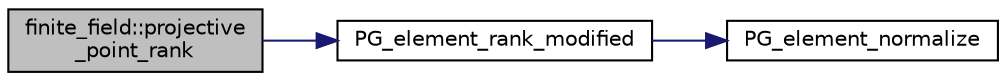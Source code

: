 digraph "finite_field::projective_point_rank"
{
  edge [fontname="Helvetica",fontsize="10",labelfontname="Helvetica",labelfontsize="10"];
  node [fontname="Helvetica",fontsize="10",shape=record];
  rankdir="LR";
  Node17149 [label="finite_field::projective\l_point_rank",height=0.2,width=0.4,color="black", fillcolor="grey75", style="filled", fontcolor="black"];
  Node17149 -> Node17150 [color="midnightblue",fontsize="10",style="solid",fontname="Helvetica"];
  Node17150 [label="PG_element_rank_modified",height=0.2,width=0.4,color="black", fillcolor="white", style="filled",URL="$d4/d67/geometry_8h.html#a9cd1a8bf5b88a038e33862f6c2c3dd36"];
  Node17150 -> Node17151 [color="midnightblue",fontsize="10",style="solid",fontname="Helvetica"];
  Node17151 [label="PG_element_normalize",height=0.2,width=0.4,color="black", fillcolor="white", style="filled",URL="$df/de4/projective_8_c.html#a5a4c3c1158bad6bab0d786c616bd0996"];
}
